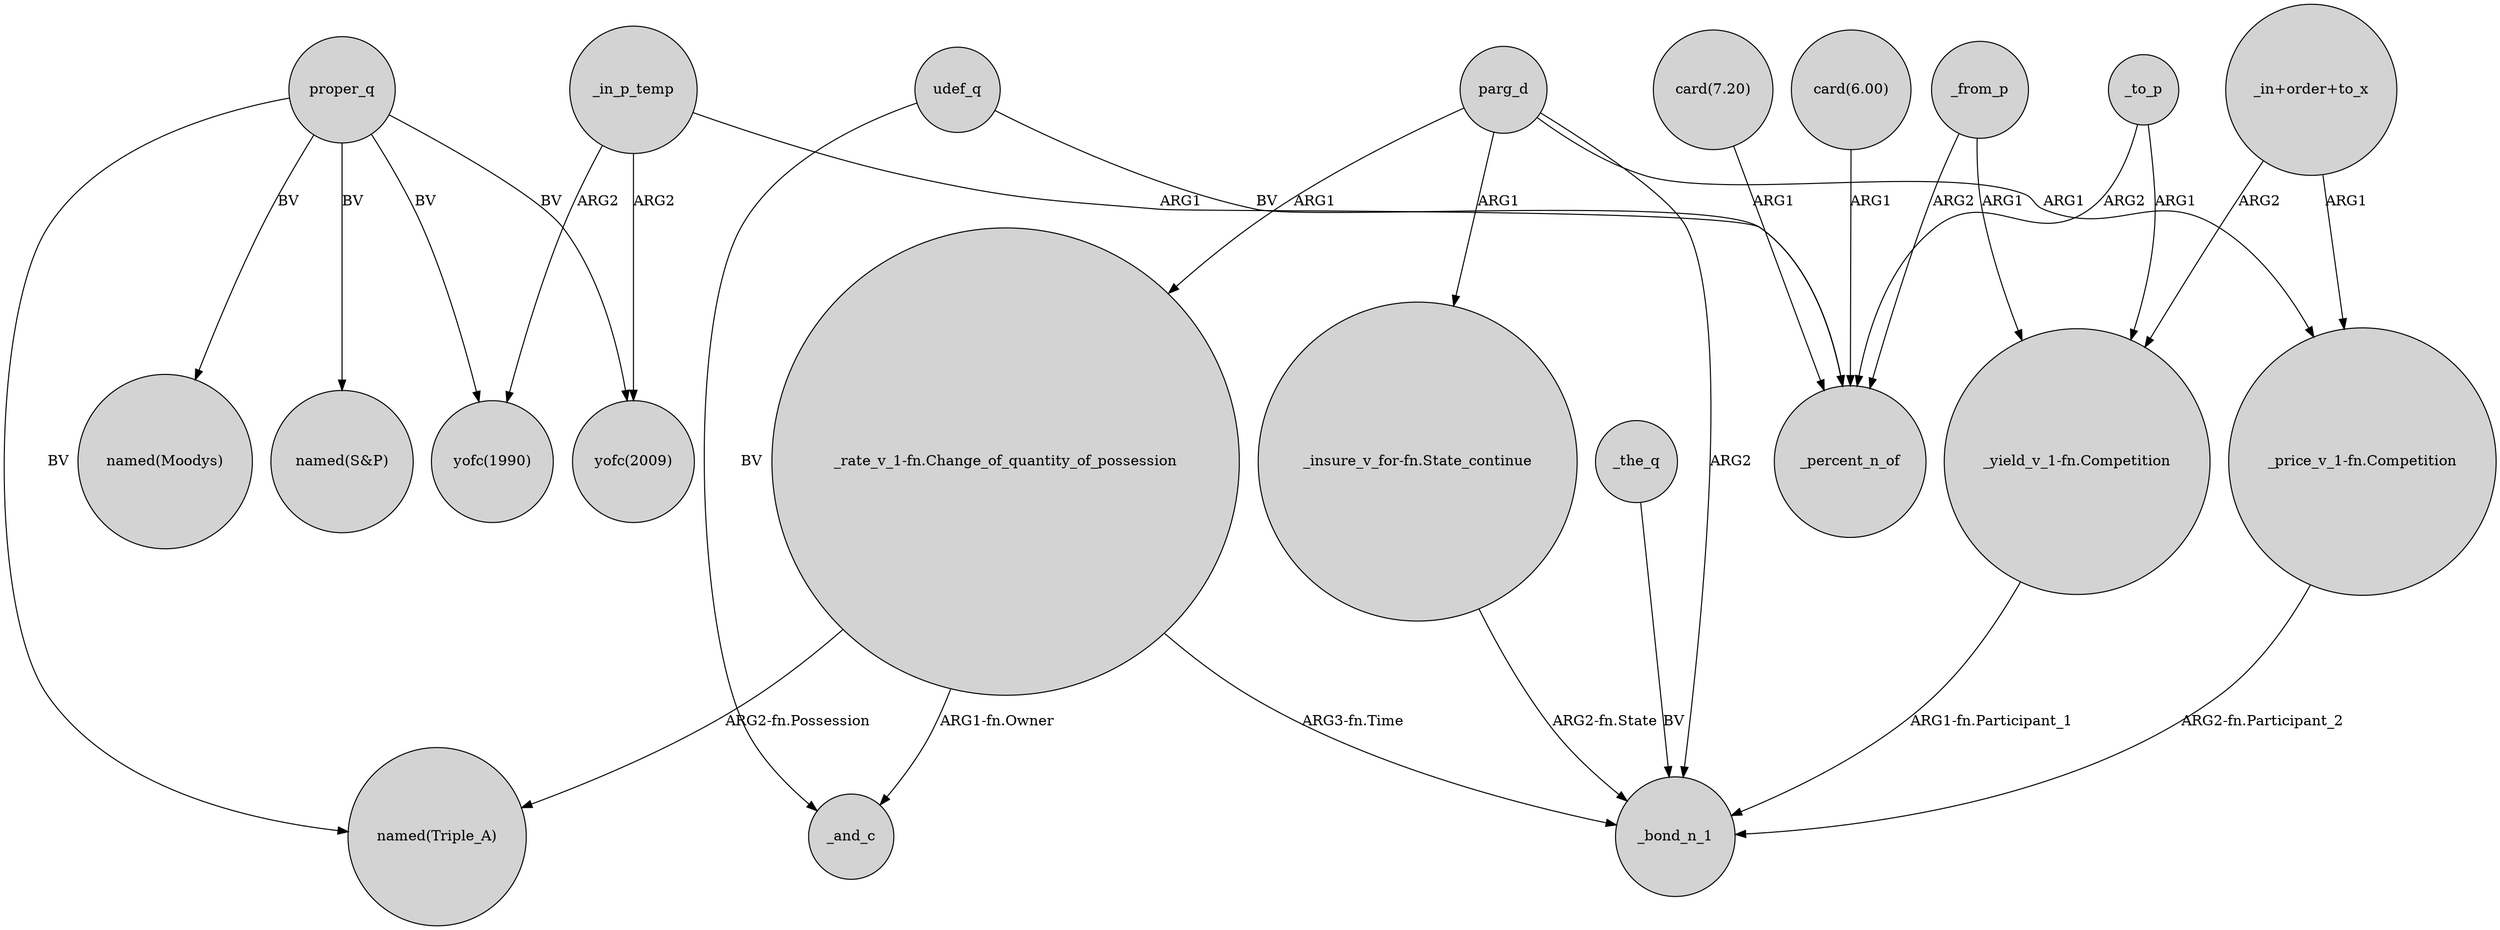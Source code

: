 digraph {
	node [shape=circle style=filled]
	parg_d -> _bond_n_1 [label=ARG2]
	_to_p -> "_yield_v_1-fn.Competition" [label=ARG1]
	_in_p_temp -> "yofc(2009)" [label=ARG2]
	proper_q -> "named(Moodys)" [label=BV]
	"_price_v_1-fn.Competition" -> _bond_n_1 [label="ARG2-fn.Participant_2"]
	proper_q -> "named(S&P)" [label=BV]
	_to_p -> _percent_n_of [label=ARG2]
	udef_q -> _and_c [label=BV]
	"_rate_v_1-fn.Change_of_quantity_of_possession" -> "named(Triple_A)" [label="ARG2-fn.Possession"]
	"_in+order+to_x" -> "_price_v_1-fn.Competition" [label=ARG1]
	"_insure_v_for-fn.State_continue" -> _bond_n_1 [label="ARG2-fn.State"]
	_from_p -> "_yield_v_1-fn.Competition" [label=ARG1]
	"_in+order+to_x" -> "_yield_v_1-fn.Competition" [label=ARG2]
	"_yield_v_1-fn.Competition" -> _bond_n_1 [label="ARG1-fn.Participant_1"]
	udef_q -> _percent_n_of [label=BV]
	parg_d -> "_insure_v_for-fn.State_continue" [label=ARG1]
	proper_q -> "yofc(1990)" [label=BV]
	"card(7.20)" -> _percent_n_of [label=ARG1]
	"_rate_v_1-fn.Change_of_quantity_of_possession" -> _bond_n_1 [label="ARG3-fn.Time"]
	_from_p -> _percent_n_of [label=ARG2]
	parg_d -> "_rate_v_1-fn.Change_of_quantity_of_possession" [label=ARG1]
	proper_q -> "named(Triple_A)" [label=BV]
	_in_p_temp -> "yofc(1990)" [label=ARG2]
	proper_q -> "yofc(2009)" [label=BV]
	_in_p_temp -> _percent_n_of [label=ARG1]
	"card(6.00)" -> _percent_n_of [label=ARG1]
	parg_d -> "_price_v_1-fn.Competition" [label=ARG1]
	_the_q -> _bond_n_1 [label=BV]
	"_rate_v_1-fn.Change_of_quantity_of_possession" -> _and_c [label="ARG1-fn.Owner"]
}
